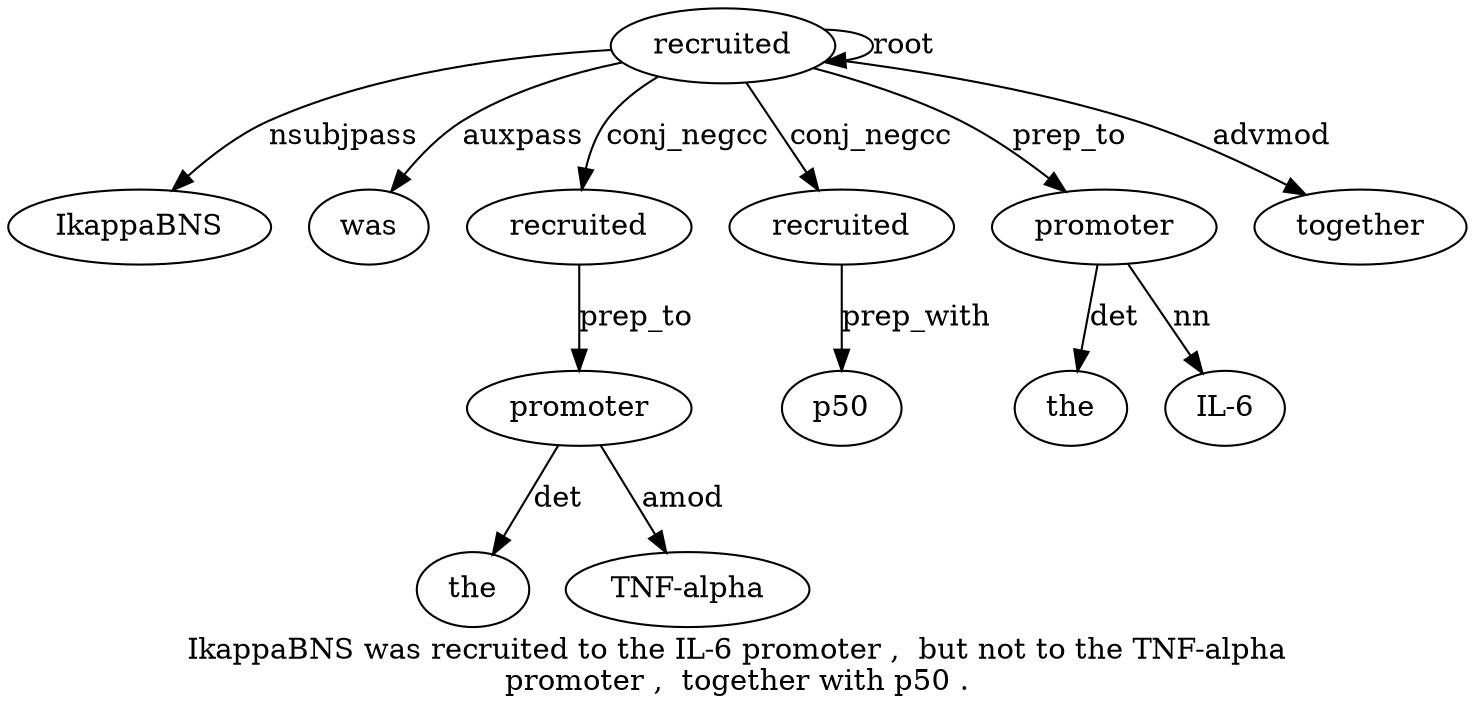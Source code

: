digraph "IkappaBNS was recruited to the IL-6 promoter ,  but not to the TNF-alpha promoter ,  together with p50 ." {
label="IkappaBNS was recruited to the IL-6 promoter ,  but not to the TNF-alpha
promoter ,  together with p50 .";
recruited3 [style=filled, fillcolor=white, label=recruited];
IkappaBNS1 [style=filled, fillcolor=white, label=IkappaBNS];
recruited3 -> IkappaBNS1  [label=nsubjpass];
was2 [style=filled, fillcolor=white, label=was];
recruited3 -> was2  [label=auxpass];
recruited3 -> recruited3  [label=root];
"recruited3'" [style=filled, fillcolor=white, label=recruited];
recruited3 -> "recruited3'"  [label=conj_negcc];
"recruited3''" [style=filled, fillcolor=white, label=recruited];
recruited3 -> "recruited3''"  [label=conj_negcc];
promoter7 [style=filled, fillcolor=white, label=promoter];
the5 [style=filled, fillcolor=white, label=the];
promoter7 -> the5  [label=det];
"IL-6" [style=filled, fillcolor=white, label="IL-6"];
promoter7 -> "IL-6"  [label=nn];
recruited3 -> promoter7  [label=prep_to];
promoter14 [style=filled, fillcolor=white, label=promoter];
the12 [style=filled, fillcolor=white, label=the];
promoter14 -> the12  [label=det];
"TNF-alpha13" [style=filled, fillcolor=white, label="TNF-alpha"];
promoter14 -> "TNF-alpha13"  [label=amod];
"recruited3'" -> promoter14  [label=prep_to];
together16 [style=filled, fillcolor=white, label=together];
recruited3 -> together16  [label=advmod];
p5018 [style=filled, fillcolor=white, label=p50];
"recruited3''" -> p5018  [label=prep_with];
}
